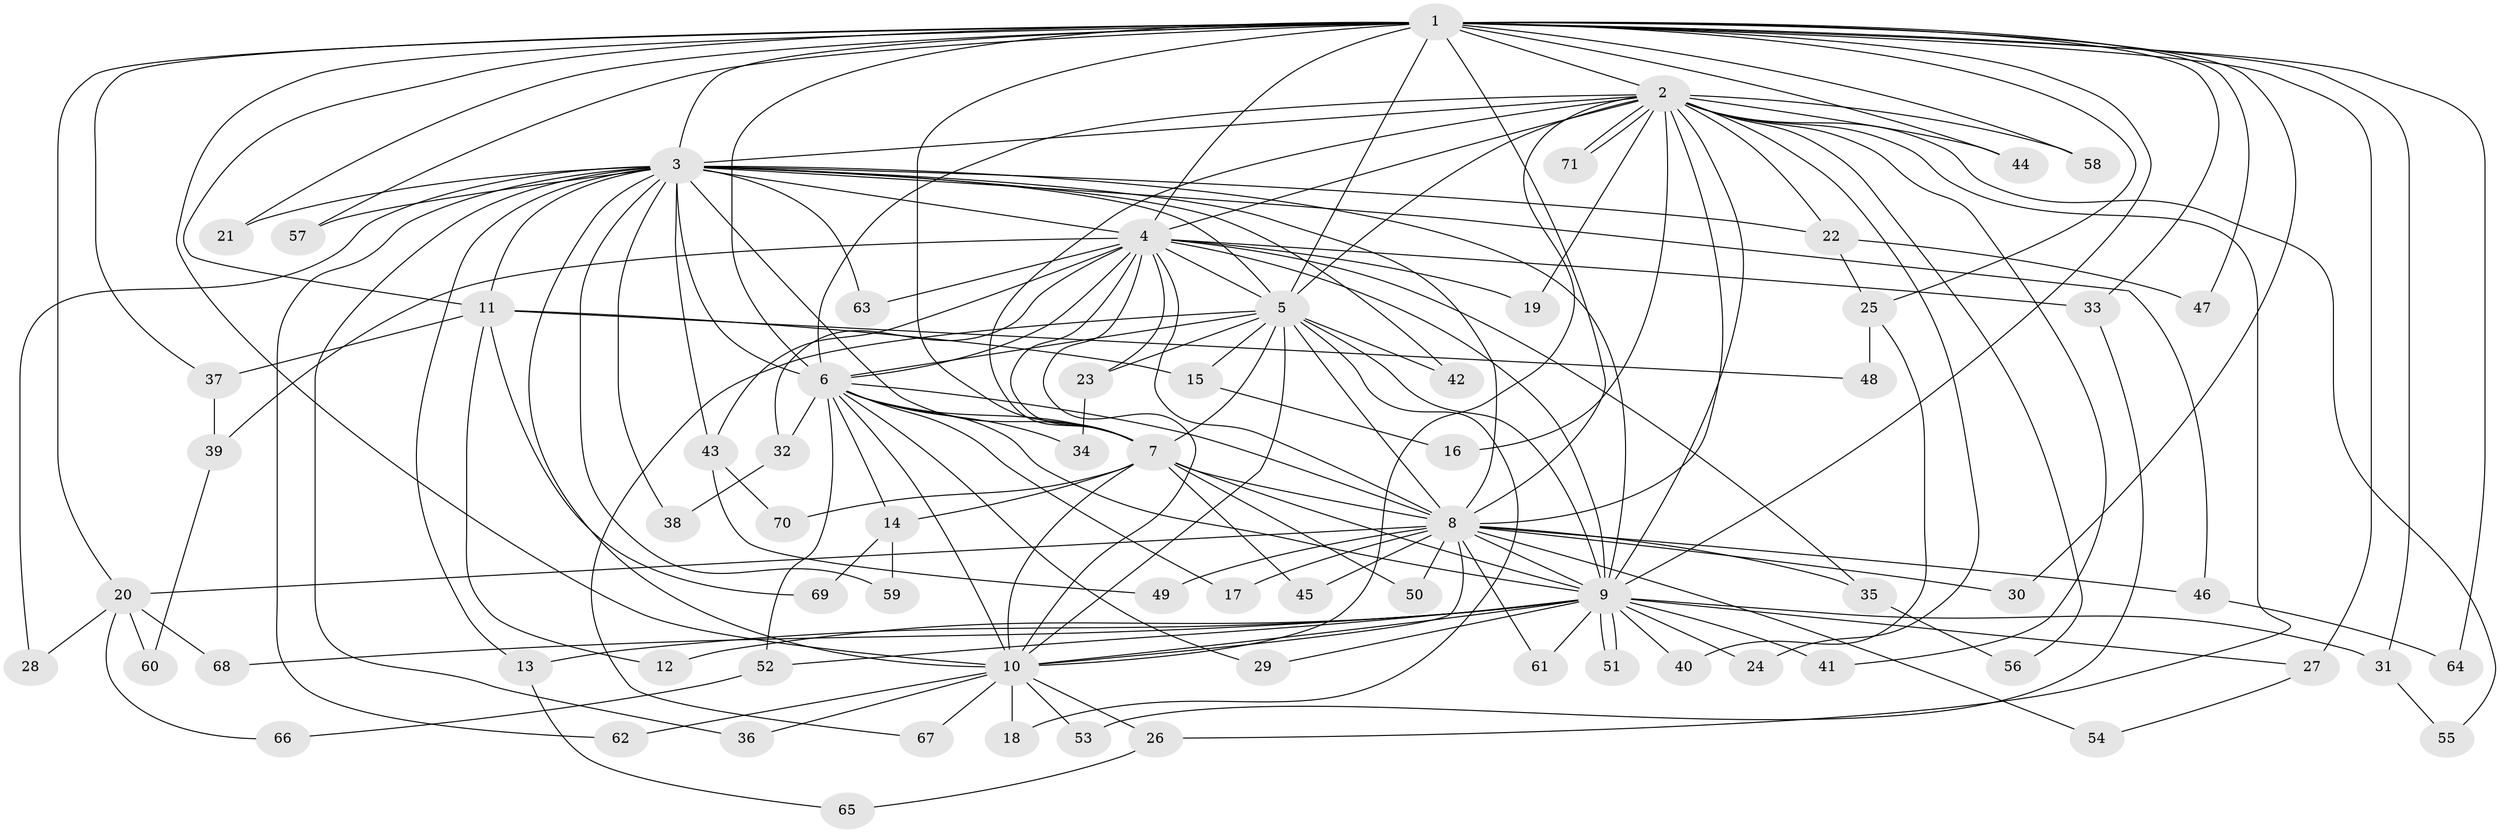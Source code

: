 // coarse degree distribution, {26: 0.02857142857142857, 2: 0.5428571428571428, 1: 0.2857142857142857, 5: 0.02857142857142857, 10: 0.02857142857142857, 12: 0.02857142857142857, 3: 0.02857142857142857, 8: 0.02857142857142857}
// Generated by graph-tools (version 1.1) at 2025/48/03/04/25 21:48:46]
// undirected, 71 vertices, 167 edges
graph export_dot {
graph [start="1"]
  node [color=gray90,style=filled];
  1;
  2;
  3;
  4;
  5;
  6;
  7;
  8;
  9;
  10;
  11;
  12;
  13;
  14;
  15;
  16;
  17;
  18;
  19;
  20;
  21;
  22;
  23;
  24;
  25;
  26;
  27;
  28;
  29;
  30;
  31;
  32;
  33;
  34;
  35;
  36;
  37;
  38;
  39;
  40;
  41;
  42;
  43;
  44;
  45;
  46;
  47;
  48;
  49;
  50;
  51;
  52;
  53;
  54;
  55;
  56;
  57;
  58;
  59;
  60;
  61;
  62;
  63;
  64;
  65;
  66;
  67;
  68;
  69;
  70;
  71;
  1 -- 2;
  1 -- 3;
  1 -- 4;
  1 -- 5;
  1 -- 6;
  1 -- 7;
  1 -- 8;
  1 -- 9;
  1 -- 10;
  1 -- 11;
  1 -- 20;
  1 -- 21;
  1 -- 25;
  1 -- 27;
  1 -- 30;
  1 -- 31;
  1 -- 33;
  1 -- 37;
  1 -- 44;
  1 -- 47;
  1 -- 57;
  1 -- 58;
  1 -- 64;
  2 -- 3;
  2 -- 4;
  2 -- 5;
  2 -- 6;
  2 -- 7;
  2 -- 8;
  2 -- 9;
  2 -- 10;
  2 -- 16;
  2 -- 19;
  2 -- 22;
  2 -- 24;
  2 -- 26;
  2 -- 41;
  2 -- 44;
  2 -- 55;
  2 -- 56;
  2 -- 58;
  2 -- 71;
  2 -- 71;
  3 -- 4;
  3 -- 5;
  3 -- 6;
  3 -- 7;
  3 -- 8;
  3 -- 9;
  3 -- 10;
  3 -- 11;
  3 -- 13;
  3 -- 21;
  3 -- 22;
  3 -- 28;
  3 -- 36;
  3 -- 38;
  3 -- 42;
  3 -- 43;
  3 -- 46;
  3 -- 57;
  3 -- 59;
  3 -- 62;
  3 -- 63;
  4 -- 5;
  4 -- 6;
  4 -- 7;
  4 -- 8;
  4 -- 9;
  4 -- 10;
  4 -- 19;
  4 -- 23;
  4 -- 32;
  4 -- 33;
  4 -- 35;
  4 -- 39;
  4 -- 43;
  4 -- 63;
  5 -- 6;
  5 -- 7;
  5 -- 8;
  5 -- 9;
  5 -- 10;
  5 -- 15;
  5 -- 18;
  5 -- 23;
  5 -- 42;
  5 -- 67;
  6 -- 7;
  6 -- 8;
  6 -- 9;
  6 -- 10;
  6 -- 14;
  6 -- 17;
  6 -- 29;
  6 -- 32;
  6 -- 34;
  6 -- 52;
  7 -- 8;
  7 -- 9;
  7 -- 10;
  7 -- 14;
  7 -- 45;
  7 -- 50;
  7 -- 70;
  8 -- 9;
  8 -- 10;
  8 -- 17;
  8 -- 20;
  8 -- 30;
  8 -- 35;
  8 -- 45;
  8 -- 46;
  8 -- 49;
  8 -- 50;
  8 -- 54;
  8 -- 61;
  9 -- 10;
  9 -- 12;
  9 -- 13;
  9 -- 24;
  9 -- 27;
  9 -- 29;
  9 -- 31;
  9 -- 40;
  9 -- 41;
  9 -- 51;
  9 -- 51;
  9 -- 52;
  9 -- 61;
  9 -- 68;
  10 -- 18;
  10 -- 26;
  10 -- 36;
  10 -- 53;
  10 -- 62;
  10 -- 67;
  11 -- 12;
  11 -- 15;
  11 -- 37;
  11 -- 48;
  11 -- 69;
  13 -- 65;
  14 -- 59;
  14 -- 69;
  15 -- 16;
  20 -- 28;
  20 -- 60;
  20 -- 66;
  20 -- 68;
  22 -- 25;
  22 -- 47;
  23 -- 34;
  25 -- 40;
  25 -- 48;
  26 -- 65;
  27 -- 54;
  31 -- 55;
  32 -- 38;
  33 -- 53;
  35 -- 56;
  37 -- 39;
  39 -- 60;
  43 -- 49;
  43 -- 70;
  46 -- 64;
  52 -- 66;
}
